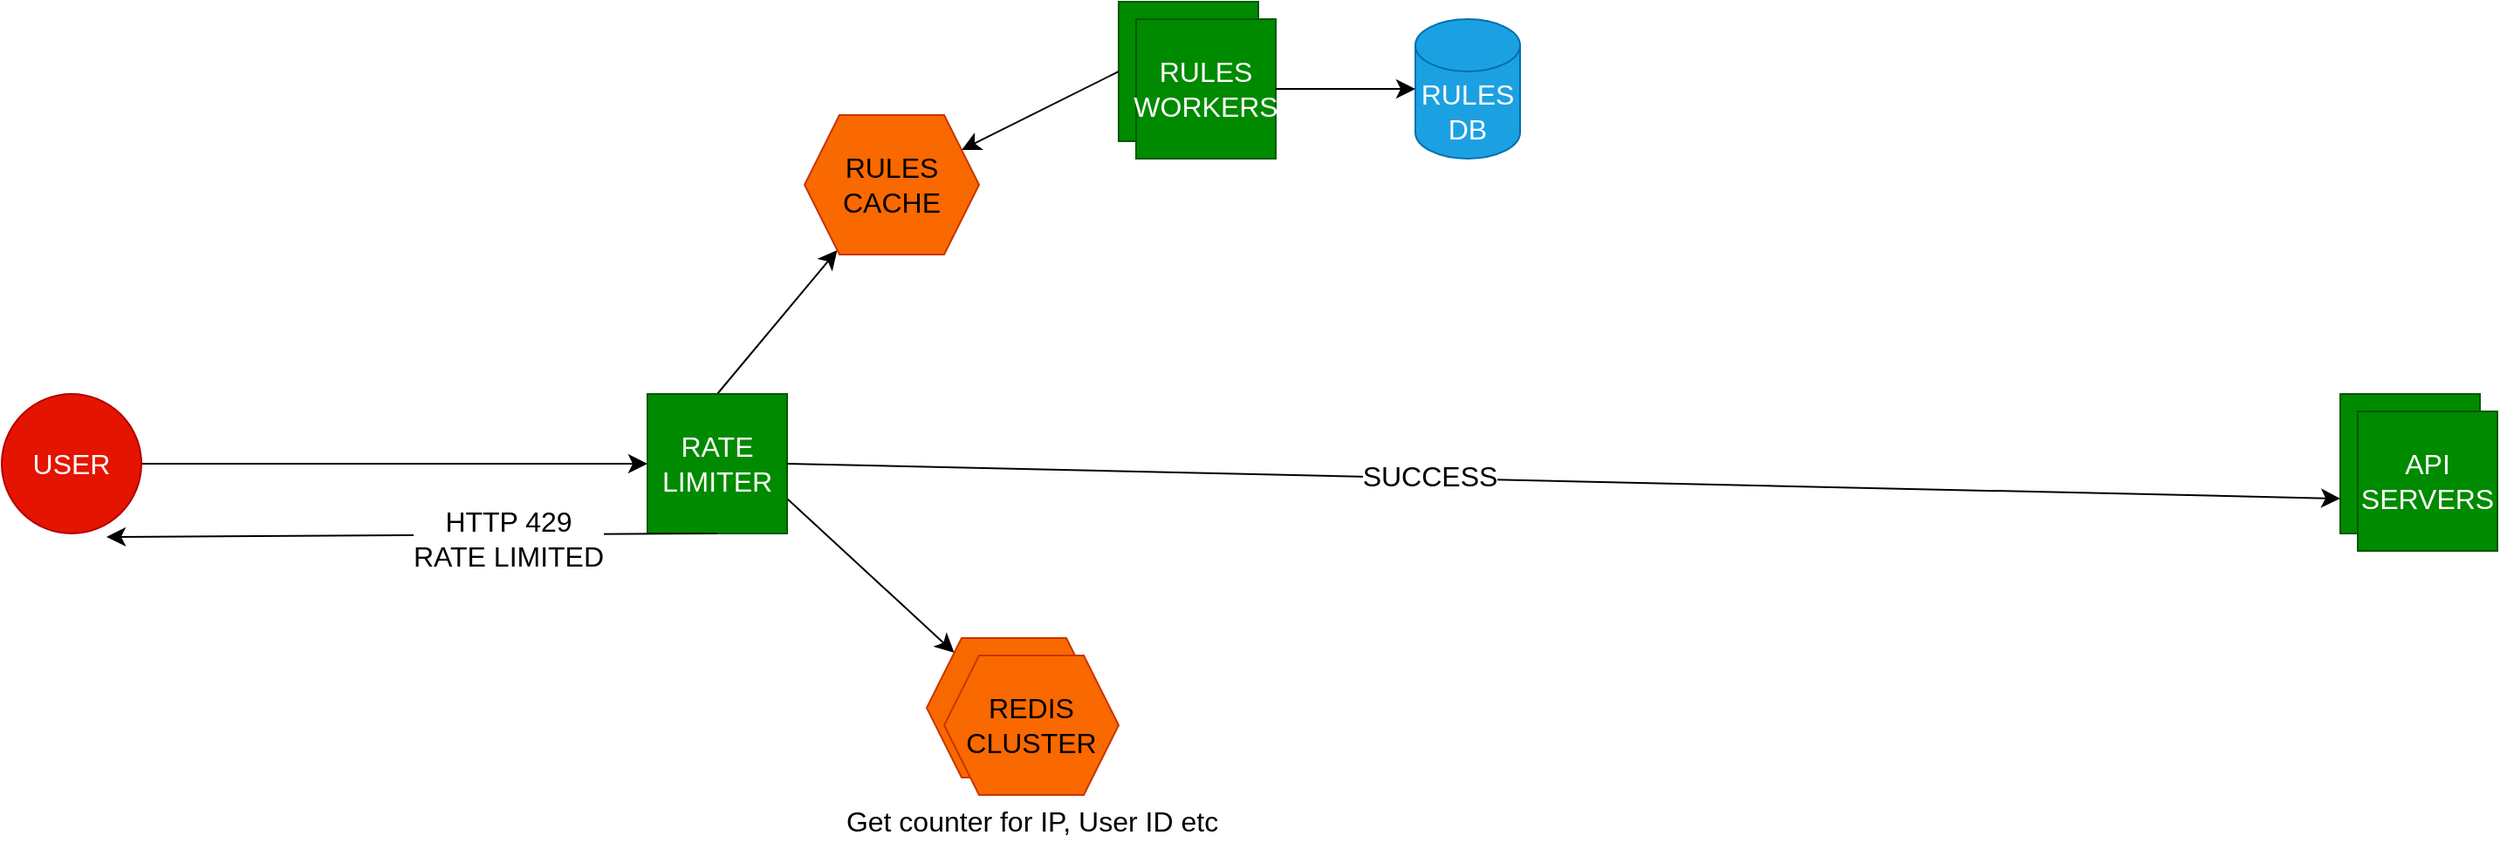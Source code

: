 <mxfile version="22.0.8" type="github">
  <diagram name="Page-1" id="MqMcNoYsNgY123wWPa6b">
    <mxGraphModel dx="1686" dy="1186" grid="1" gridSize="10" guides="1" tooltips="1" connect="1" arrows="1" fold="1" page="1" pageScale="1" pageWidth="1600" pageHeight="900" math="0" shadow="0">
      <root>
        <mxCell id="0" />
        <mxCell id="1" parent="0" />
        <mxCell id="XI0bTHqTrJX9IQCdkhQH-6" style="edgeStyle=none;curved=1;rounded=0;orthogonalLoop=1;jettySize=auto;html=1;exitX=1;exitY=0.5;exitDx=0;exitDy=0;entryX=0;entryY=0.5;entryDx=0;entryDy=0;fontSize=12;startSize=8;endSize=8;" edge="1" parent="1" source="XI0bTHqTrJX9IQCdkhQH-1" target="XI0bTHqTrJX9IQCdkhQH-5">
          <mxGeometry relative="1" as="geometry" />
        </mxCell>
        <mxCell id="XI0bTHqTrJX9IQCdkhQH-1" value="USER" style="ellipse;whiteSpace=wrap;html=1;aspect=fixed;fillColor=#e51400;strokeColor=#B20000;fontColor=#ffffff;fontSize=16;" vertex="1" parent="1">
          <mxGeometry x="40" y="290" width="80" height="80" as="geometry" />
        </mxCell>
        <mxCell id="XI0bTHqTrJX9IQCdkhQH-2" value="" style="group;fontSize=16;" vertex="1" connectable="0" parent="1">
          <mxGeometry x="1380" y="290" width="90" height="90" as="geometry" />
        </mxCell>
        <mxCell id="XI0bTHqTrJX9IQCdkhQH-3" value="" style="whiteSpace=wrap;html=1;aspect=fixed;fillColor=#008a00;fontColor=#ffffff;strokeColor=#005700;fontSize=16;" vertex="1" parent="XI0bTHqTrJX9IQCdkhQH-2">
          <mxGeometry width="80" height="80" as="geometry" />
        </mxCell>
        <mxCell id="XI0bTHqTrJX9IQCdkhQH-4" value="API SERVERS" style="whiteSpace=wrap;html=1;aspect=fixed;fillColor=#008a00;fontColor=#ffffff;strokeColor=#005700;fontSize=16;" vertex="1" parent="XI0bTHqTrJX9IQCdkhQH-2">
          <mxGeometry x="10" y="10" width="80" height="80" as="geometry" />
        </mxCell>
        <mxCell id="XI0bTHqTrJX9IQCdkhQH-18" style="edgeStyle=none;curved=1;rounded=0;orthogonalLoop=1;jettySize=auto;html=1;exitX=0.5;exitY=0;exitDx=0;exitDy=0;fontSize=12;startSize=8;endSize=8;" edge="1" parent="1" source="XI0bTHqTrJX9IQCdkhQH-5" target="XI0bTHqTrJX9IQCdkhQH-11">
          <mxGeometry relative="1" as="geometry" />
        </mxCell>
        <mxCell id="XI0bTHqTrJX9IQCdkhQH-19" style="edgeStyle=none;curved=1;rounded=0;orthogonalLoop=1;jettySize=auto;html=1;exitX=1;exitY=0.75;exitDx=0;exitDy=0;fontSize=12;startSize=8;endSize=8;" edge="1" parent="1" source="XI0bTHqTrJX9IQCdkhQH-5" target="XI0bTHqTrJX9IQCdkhQH-9">
          <mxGeometry relative="1" as="geometry" />
        </mxCell>
        <mxCell id="XI0bTHqTrJX9IQCdkhQH-5" value="RATE&lt;br&gt;LIMITER" style="whiteSpace=wrap;html=1;aspect=fixed;fillColor=#008a00;fontColor=#ffffff;strokeColor=#005700;fontSize=16;" vertex="1" parent="1">
          <mxGeometry x="410" y="290" width="80" height="80" as="geometry" />
        </mxCell>
        <mxCell id="XI0bTHqTrJX9IQCdkhQH-7" style="edgeStyle=none;curved=1;rounded=0;orthogonalLoop=1;jettySize=auto;html=1;exitX=1;exitY=0.5;exitDx=0;exitDy=0;entryX=0;entryY=0.75;entryDx=0;entryDy=0;fontSize=12;startSize=8;endSize=8;" edge="1" parent="1" source="XI0bTHqTrJX9IQCdkhQH-5" target="XI0bTHqTrJX9IQCdkhQH-3">
          <mxGeometry relative="1" as="geometry" />
        </mxCell>
        <mxCell id="XI0bTHqTrJX9IQCdkhQH-8" value="SUCCESS" style="edgeLabel;html=1;align=center;verticalAlign=middle;resizable=0;points=[];fontSize=16;" vertex="1" connectable="0" parent="XI0bTHqTrJX9IQCdkhQH-7">
          <mxGeometry x="-0.173" y="2" relative="1" as="geometry">
            <mxPoint as="offset" />
          </mxGeometry>
        </mxCell>
        <mxCell id="XI0bTHqTrJX9IQCdkhQH-9" value="" style="shape=hexagon;perimeter=hexagonPerimeter2;whiteSpace=wrap;html=1;fixedSize=1;fillColor=#fa6800;fontColor=#000000;strokeColor=#C73500;fontSize=16;" vertex="1" parent="1">
          <mxGeometry x="570" y="430" width="100" height="80" as="geometry" />
        </mxCell>
        <mxCell id="XI0bTHqTrJX9IQCdkhQH-10" value="REDIS&lt;br&gt;CLUSTER" style="shape=hexagon;perimeter=hexagonPerimeter2;whiteSpace=wrap;html=1;fixedSize=1;fillColor=#fa6800;fontColor=#000000;strokeColor=#C73500;fontSize=16;" vertex="1" parent="1">
          <mxGeometry x="580" y="440" width="100" height="80" as="geometry" />
        </mxCell>
        <mxCell id="XI0bTHqTrJX9IQCdkhQH-11" value="RULES CACHE" style="shape=hexagon;perimeter=hexagonPerimeter2;whiteSpace=wrap;html=1;fixedSize=1;fillColor=#fa6800;fontColor=#000000;strokeColor=#C73500;fontSize=16;" vertex="1" parent="1">
          <mxGeometry x="500" y="130" width="100" height="80" as="geometry" />
        </mxCell>
        <mxCell id="XI0bTHqTrJX9IQCdkhQH-12" value="" style="group;fontSize=16;" vertex="1" connectable="0" parent="1">
          <mxGeometry x="680" y="65" width="90" height="90" as="geometry" />
        </mxCell>
        <mxCell id="XI0bTHqTrJX9IQCdkhQH-13" value="" style="whiteSpace=wrap;html=1;aspect=fixed;fillColor=#008a00;fontColor=#ffffff;strokeColor=#005700;fontSize=16;" vertex="1" parent="XI0bTHqTrJX9IQCdkhQH-12">
          <mxGeometry width="80" height="80" as="geometry" />
        </mxCell>
        <mxCell id="XI0bTHqTrJX9IQCdkhQH-14" value="RULES&lt;br&gt;WORKERS" style="whiteSpace=wrap;html=1;aspect=fixed;fillColor=#008a00;fontColor=#ffffff;strokeColor=#005700;fontSize=16;" vertex="1" parent="XI0bTHqTrJX9IQCdkhQH-12">
          <mxGeometry x="10" y="10" width="80" height="80" as="geometry" />
        </mxCell>
        <mxCell id="XI0bTHqTrJX9IQCdkhQH-15" value="RULES&lt;br&gt;DB" style="shape=cylinder3;whiteSpace=wrap;html=1;boundedLbl=1;backgroundOutline=1;size=15;fillColor=#1ba1e2;fontColor=#ffffff;strokeColor=#006EAF;fontSize=16;" vertex="1" parent="1">
          <mxGeometry x="850" y="75" width="60" height="80" as="geometry" />
        </mxCell>
        <mxCell id="XI0bTHqTrJX9IQCdkhQH-16" style="edgeStyle=none;curved=1;rounded=0;orthogonalLoop=1;jettySize=auto;html=1;exitX=1;exitY=0.5;exitDx=0;exitDy=0;entryX=0;entryY=0.5;entryDx=0;entryDy=0;entryPerimeter=0;fontSize=12;startSize=8;endSize=8;" edge="1" parent="1" source="XI0bTHqTrJX9IQCdkhQH-14" target="XI0bTHqTrJX9IQCdkhQH-15">
          <mxGeometry relative="1" as="geometry" />
        </mxCell>
        <mxCell id="XI0bTHqTrJX9IQCdkhQH-17" style="edgeStyle=none;curved=1;rounded=0;orthogonalLoop=1;jettySize=auto;html=1;exitX=0;exitY=0.5;exitDx=0;exitDy=0;fontSize=12;startSize=8;endSize=8;" edge="1" parent="1" source="XI0bTHqTrJX9IQCdkhQH-13" target="XI0bTHqTrJX9IQCdkhQH-11">
          <mxGeometry relative="1" as="geometry" />
        </mxCell>
        <mxCell id="XI0bTHqTrJX9IQCdkhQH-20" style="edgeStyle=none;curved=1;rounded=0;orthogonalLoop=1;jettySize=auto;html=1;exitX=0.5;exitY=1;exitDx=0;exitDy=0;entryX=0.75;entryY=1.025;entryDx=0;entryDy=0;entryPerimeter=0;fontSize=12;startSize=8;endSize=8;" edge="1" parent="1" source="XI0bTHqTrJX9IQCdkhQH-5" target="XI0bTHqTrJX9IQCdkhQH-1">
          <mxGeometry relative="1" as="geometry" />
        </mxCell>
        <mxCell id="XI0bTHqTrJX9IQCdkhQH-21" value="HTTP 429&lt;br&gt;RATE LIMITED" style="edgeLabel;html=1;align=center;verticalAlign=middle;resizable=0;points=[];fontSize=16;" vertex="1" connectable="0" parent="XI0bTHqTrJX9IQCdkhQH-20">
          <mxGeometry x="-0.314" y="2" relative="1" as="geometry">
            <mxPoint as="offset" />
          </mxGeometry>
        </mxCell>
        <mxCell id="XI0bTHqTrJX9IQCdkhQH-22" value="Get counter for IP, User ID etc" style="text;html=1;align=center;verticalAlign=middle;resizable=0;points=[];autosize=1;strokeColor=none;fillColor=none;fontSize=16;" vertex="1" parent="1">
          <mxGeometry x="510" y="520" width="240" height="30" as="geometry" />
        </mxCell>
      </root>
    </mxGraphModel>
  </diagram>
</mxfile>
